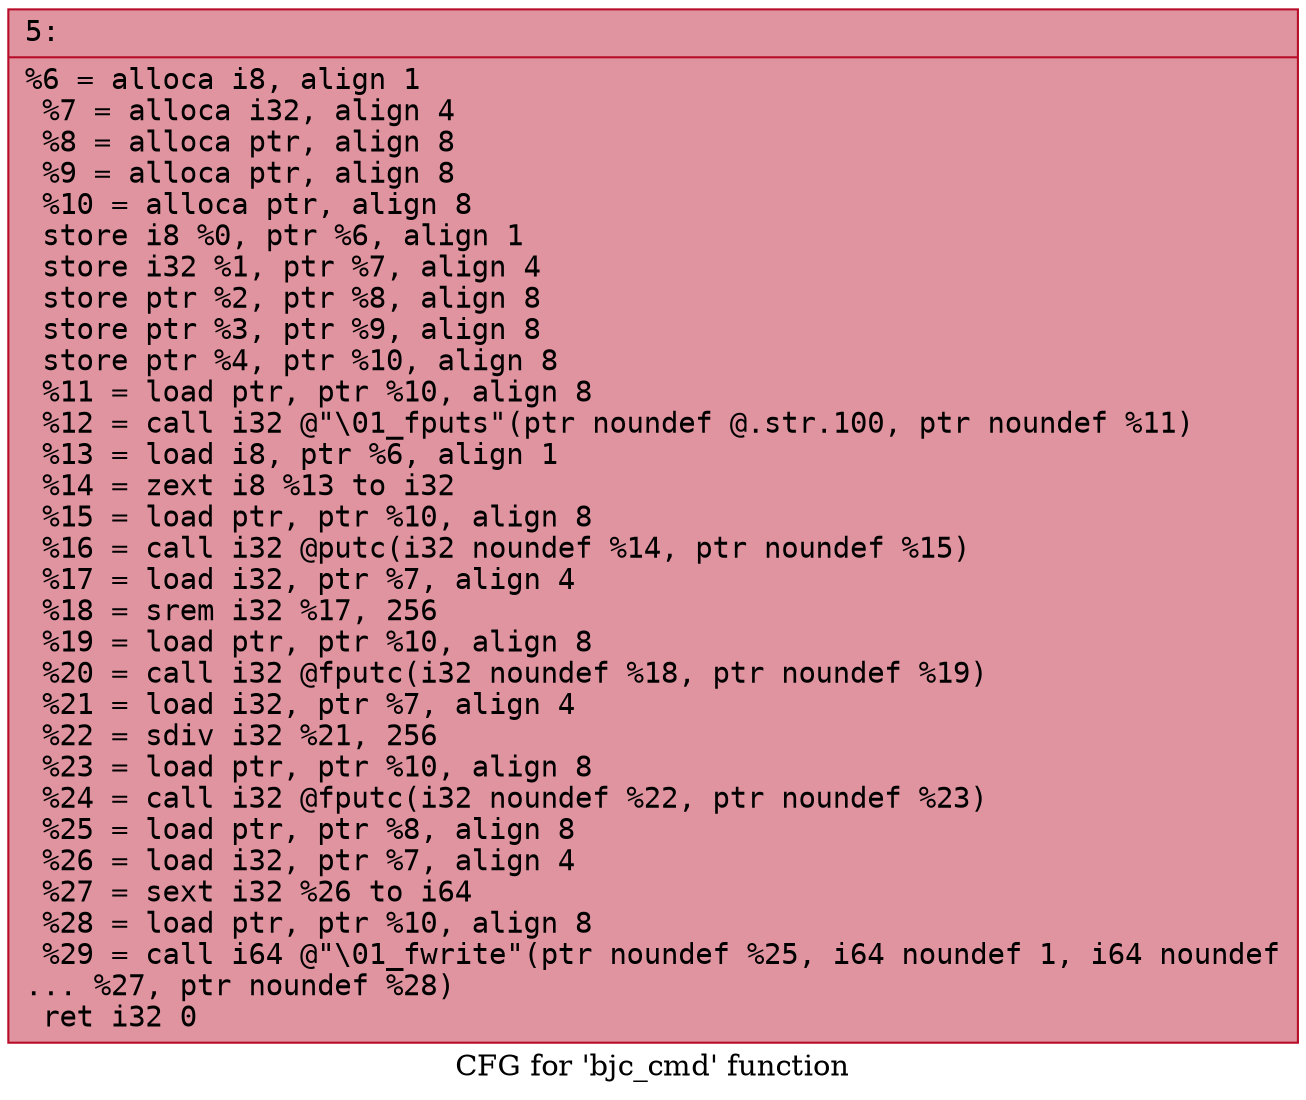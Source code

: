 digraph "CFG for 'bjc_cmd' function" {
	label="CFG for 'bjc_cmd' function";

	Node0x60000152f2f0 [shape=record,color="#b70d28ff", style=filled, fillcolor="#b70d2870" fontname="Courier",label="{5:\l|  %6 = alloca i8, align 1\l  %7 = alloca i32, align 4\l  %8 = alloca ptr, align 8\l  %9 = alloca ptr, align 8\l  %10 = alloca ptr, align 8\l  store i8 %0, ptr %6, align 1\l  store i32 %1, ptr %7, align 4\l  store ptr %2, ptr %8, align 8\l  store ptr %3, ptr %9, align 8\l  store ptr %4, ptr %10, align 8\l  %11 = load ptr, ptr %10, align 8\l  %12 = call i32 @\"\\01_fputs\"(ptr noundef @.str.100, ptr noundef %11)\l  %13 = load i8, ptr %6, align 1\l  %14 = zext i8 %13 to i32\l  %15 = load ptr, ptr %10, align 8\l  %16 = call i32 @putc(i32 noundef %14, ptr noundef %15)\l  %17 = load i32, ptr %7, align 4\l  %18 = srem i32 %17, 256\l  %19 = load ptr, ptr %10, align 8\l  %20 = call i32 @fputc(i32 noundef %18, ptr noundef %19)\l  %21 = load i32, ptr %7, align 4\l  %22 = sdiv i32 %21, 256\l  %23 = load ptr, ptr %10, align 8\l  %24 = call i32 @fputc(i32 noundef %22, ptr noundef %23)\l  %25 = load ptr, ptr %8, align 8\l  %26 = load i32, ptr %7, align 4\l  %27 = sext i32 %26 to i64\l  %28 = load ptr, ptr %10, align 8\l  %29 = call i64 @\"\\01_fwrite\"(ptr noundef %25, i64 noundef 1, i64 noundef\l... %27, ptr noundef %28)\l  ret i32 0\l}"];
}
